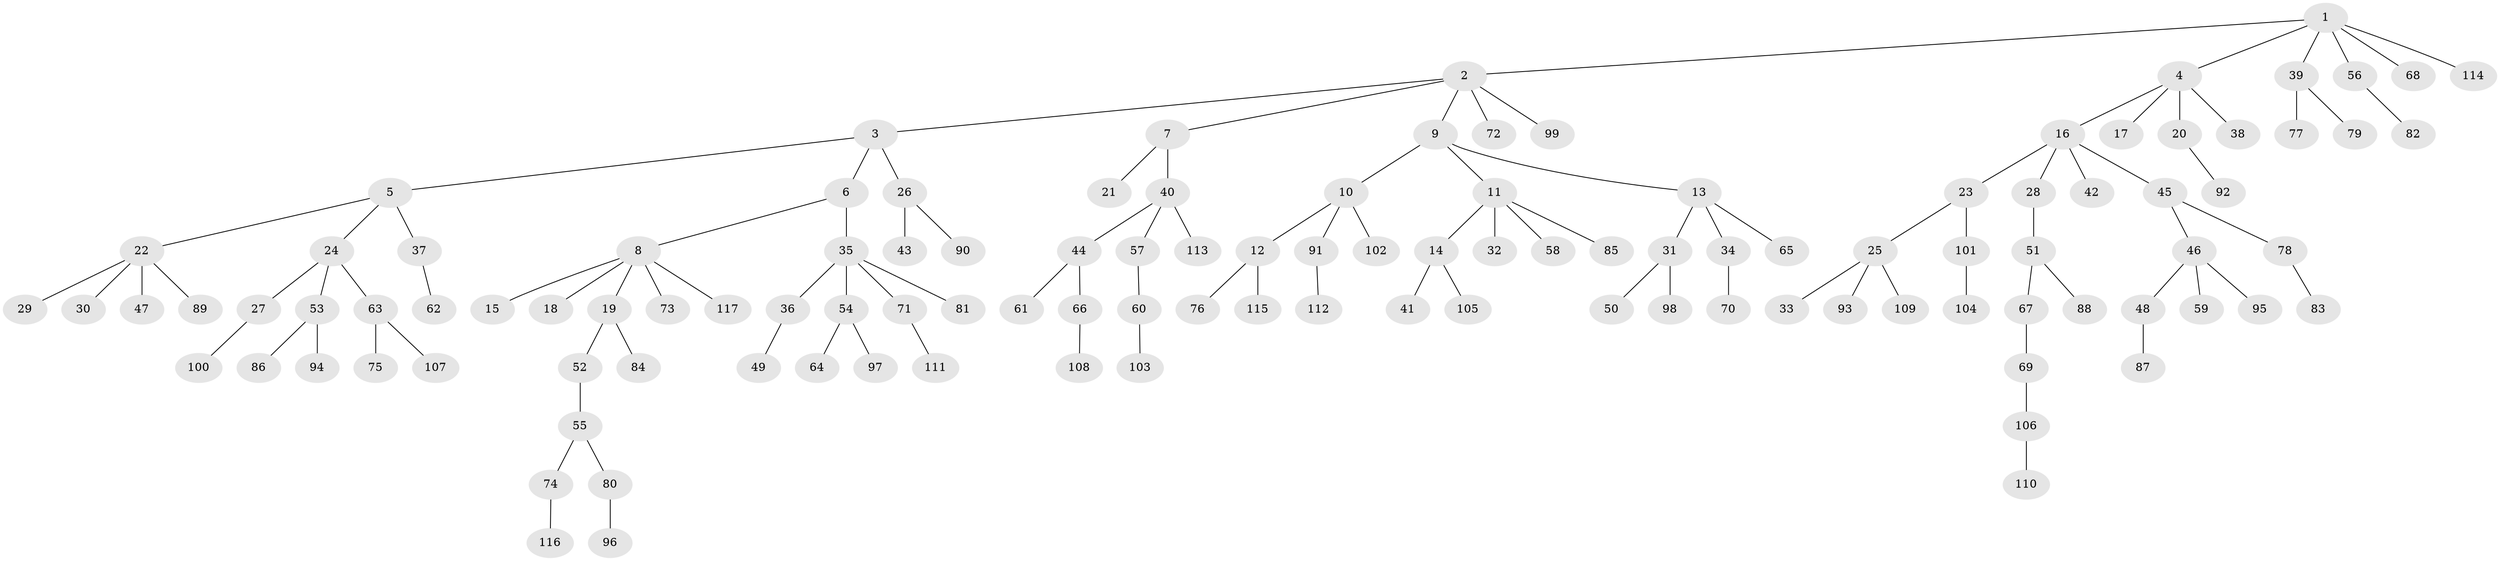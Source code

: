 // Generated by graph-tools (version 1.1) at 2025/26/03/09/25 03:26:27]
// undirected, 117 vertices, 116 edges
graph export_dot {
graph [start="1"]
  node [color=gray90,style=filled];
  1;
  2;
  3;
  4;
  5;
  6;
  7;
  8;
  9;
  10;
  11;
  12;
  13;
  14;
  15;
  16;
  17;
  18;
  19;
  20;
  21;
  22;
  23;
  24;
  25;
  26;
  27;
  28;
  29;
  30;
  31;
  32;
  33;
  34;
  35;
  36;
  37;
  38;
  39;
  40;
  41;
  42;
  43;
  44;
  45;
  46;
  47;
  48;
  49;
  50;
  51;
  52;
  53;
  54;
  55;
  56;
  57;
  58;
  59;
  60;
  61;
  62;
  63;
  64;
  65;
  66;
  67;
  68;
  69;
  70;
  71;
  72;
  73;
  74;
  75;
  76;
  77;
  78;
  79;
  80;
  81;
  82;
  83;
  84;
  85;
  86;
  87;
  88;
  89;
  90;
  91;
  92;
  93;
  94;
  95;
  96;
  97;
  98;
  99;
  100;
  101;
  102;
  103;
  104;
  105;
  106;
  107;
  108;
  109;
  110;
  111;
  112;
  113;
  114;
  115;
  116;
  117;
  1 -- 2;
  1 -- 4;
  1 -- 39;
  1 -- 56;
  1 -- 68;
  1 -- 114;
  2 -- 3;
  2 -- 7;
  2 -- 9;
  2 -- 72;
  2 -- 99;
  3 -- 5;
  3 -- 6;
  3 -- 26;
  4 -- 16;
  4 -- 17;
  4 -- 20;
  4 -- 38;
  5 -- 22;
  5 -- 24;
  5 -- 37;
  6 -- 8;
  6 -- 35;
  7 -- 21;
  7 -- 40;
  8 -- 15;
  8 -- 18;
  8 -- 19;
  8 -- 73;
  8 -- 117;
  9 -- 10;
  9 -- 11;
  9 -- 13;
  10 -- 12;
  10 -- 91;
  10 -- 102;
  11 -- 14;
  11 -- 32;
  11 -- 58;
  11 -- 85;
  12 -- 76;
  12 -- 115;
  13 -- 31;
  13 -- 34;
  13 -- 65;
  14 -- 41;
  14 -- 105;
  16 -- 23;
  16 -- 28;
  16 -- 42;
  16 -- 45;
  19 -- 52;
  19 -- 84;
  20 -- 92;
  22 -- 29;
  22 -- 30;
  22 -- 47;
  22 -- 89;
  23 -- 25;
  23 -- 101;
  24 -- 27;
  24 -- 53;
  24 -- 63;
  25 -- 33;
  25 -- 93;
  25 -- 109;
  26 -- 43;
  26 -- 90;
  27 -- 100;
  28 -- 51;
  31 -- 50;
  31 -- 98;
  34 -- 70;
  35 -- 36;
  35 -- 54;
  35 -- 71;
  35 -- 81;
  36 -- 49;
  37 -- 62;
  39 -- 77;
  39 -- 79;
  40 -- 44;
  40 -- 57;
  40 -- 113;
  44 -- 61;
  44 -- 66;
  45 -- 46;
  45 -- 78;
  46 -- 48;
  46 -- 59;
  46 -- 95;
  48 -- 87;
  51 -- 67;
  51 -- 88;
  52 -- 55;
  53 -- 86;
  53 -- 94;
  54 -- 64;
  54 -- 97;
  55 -- 74;
  55 -- 80;
  56 -- 82;
  57 -- 60;
  60 -- 103;
  63 -- 75;
  63 -- 107;
  66 -- 108;
  67 -- 69;
  69 -- 106;
  71 -- 111;
  74 -- 116;
  78 -- 83;
  80 -- 96;
  91 -- 112;
  101 -- 104;
  106 -- 110;
}
